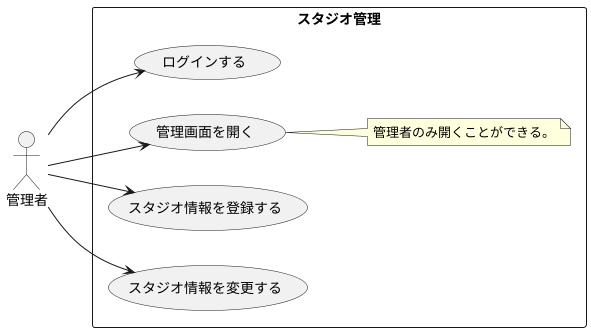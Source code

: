 @startuml Usecase

left to right direction

actor 管理者

rectangle スタジオ管理 {
    管理者 --> (ログインする)
    管理者 --> (管理画面を開く)
    管理者 --> (スタジオ情報を登録する)
    管理者 --> (スタジオ情報を変更する)

    note right of (管理画面を開く)
    管理者のみ開くことができる。
    end note
}

@enduml
